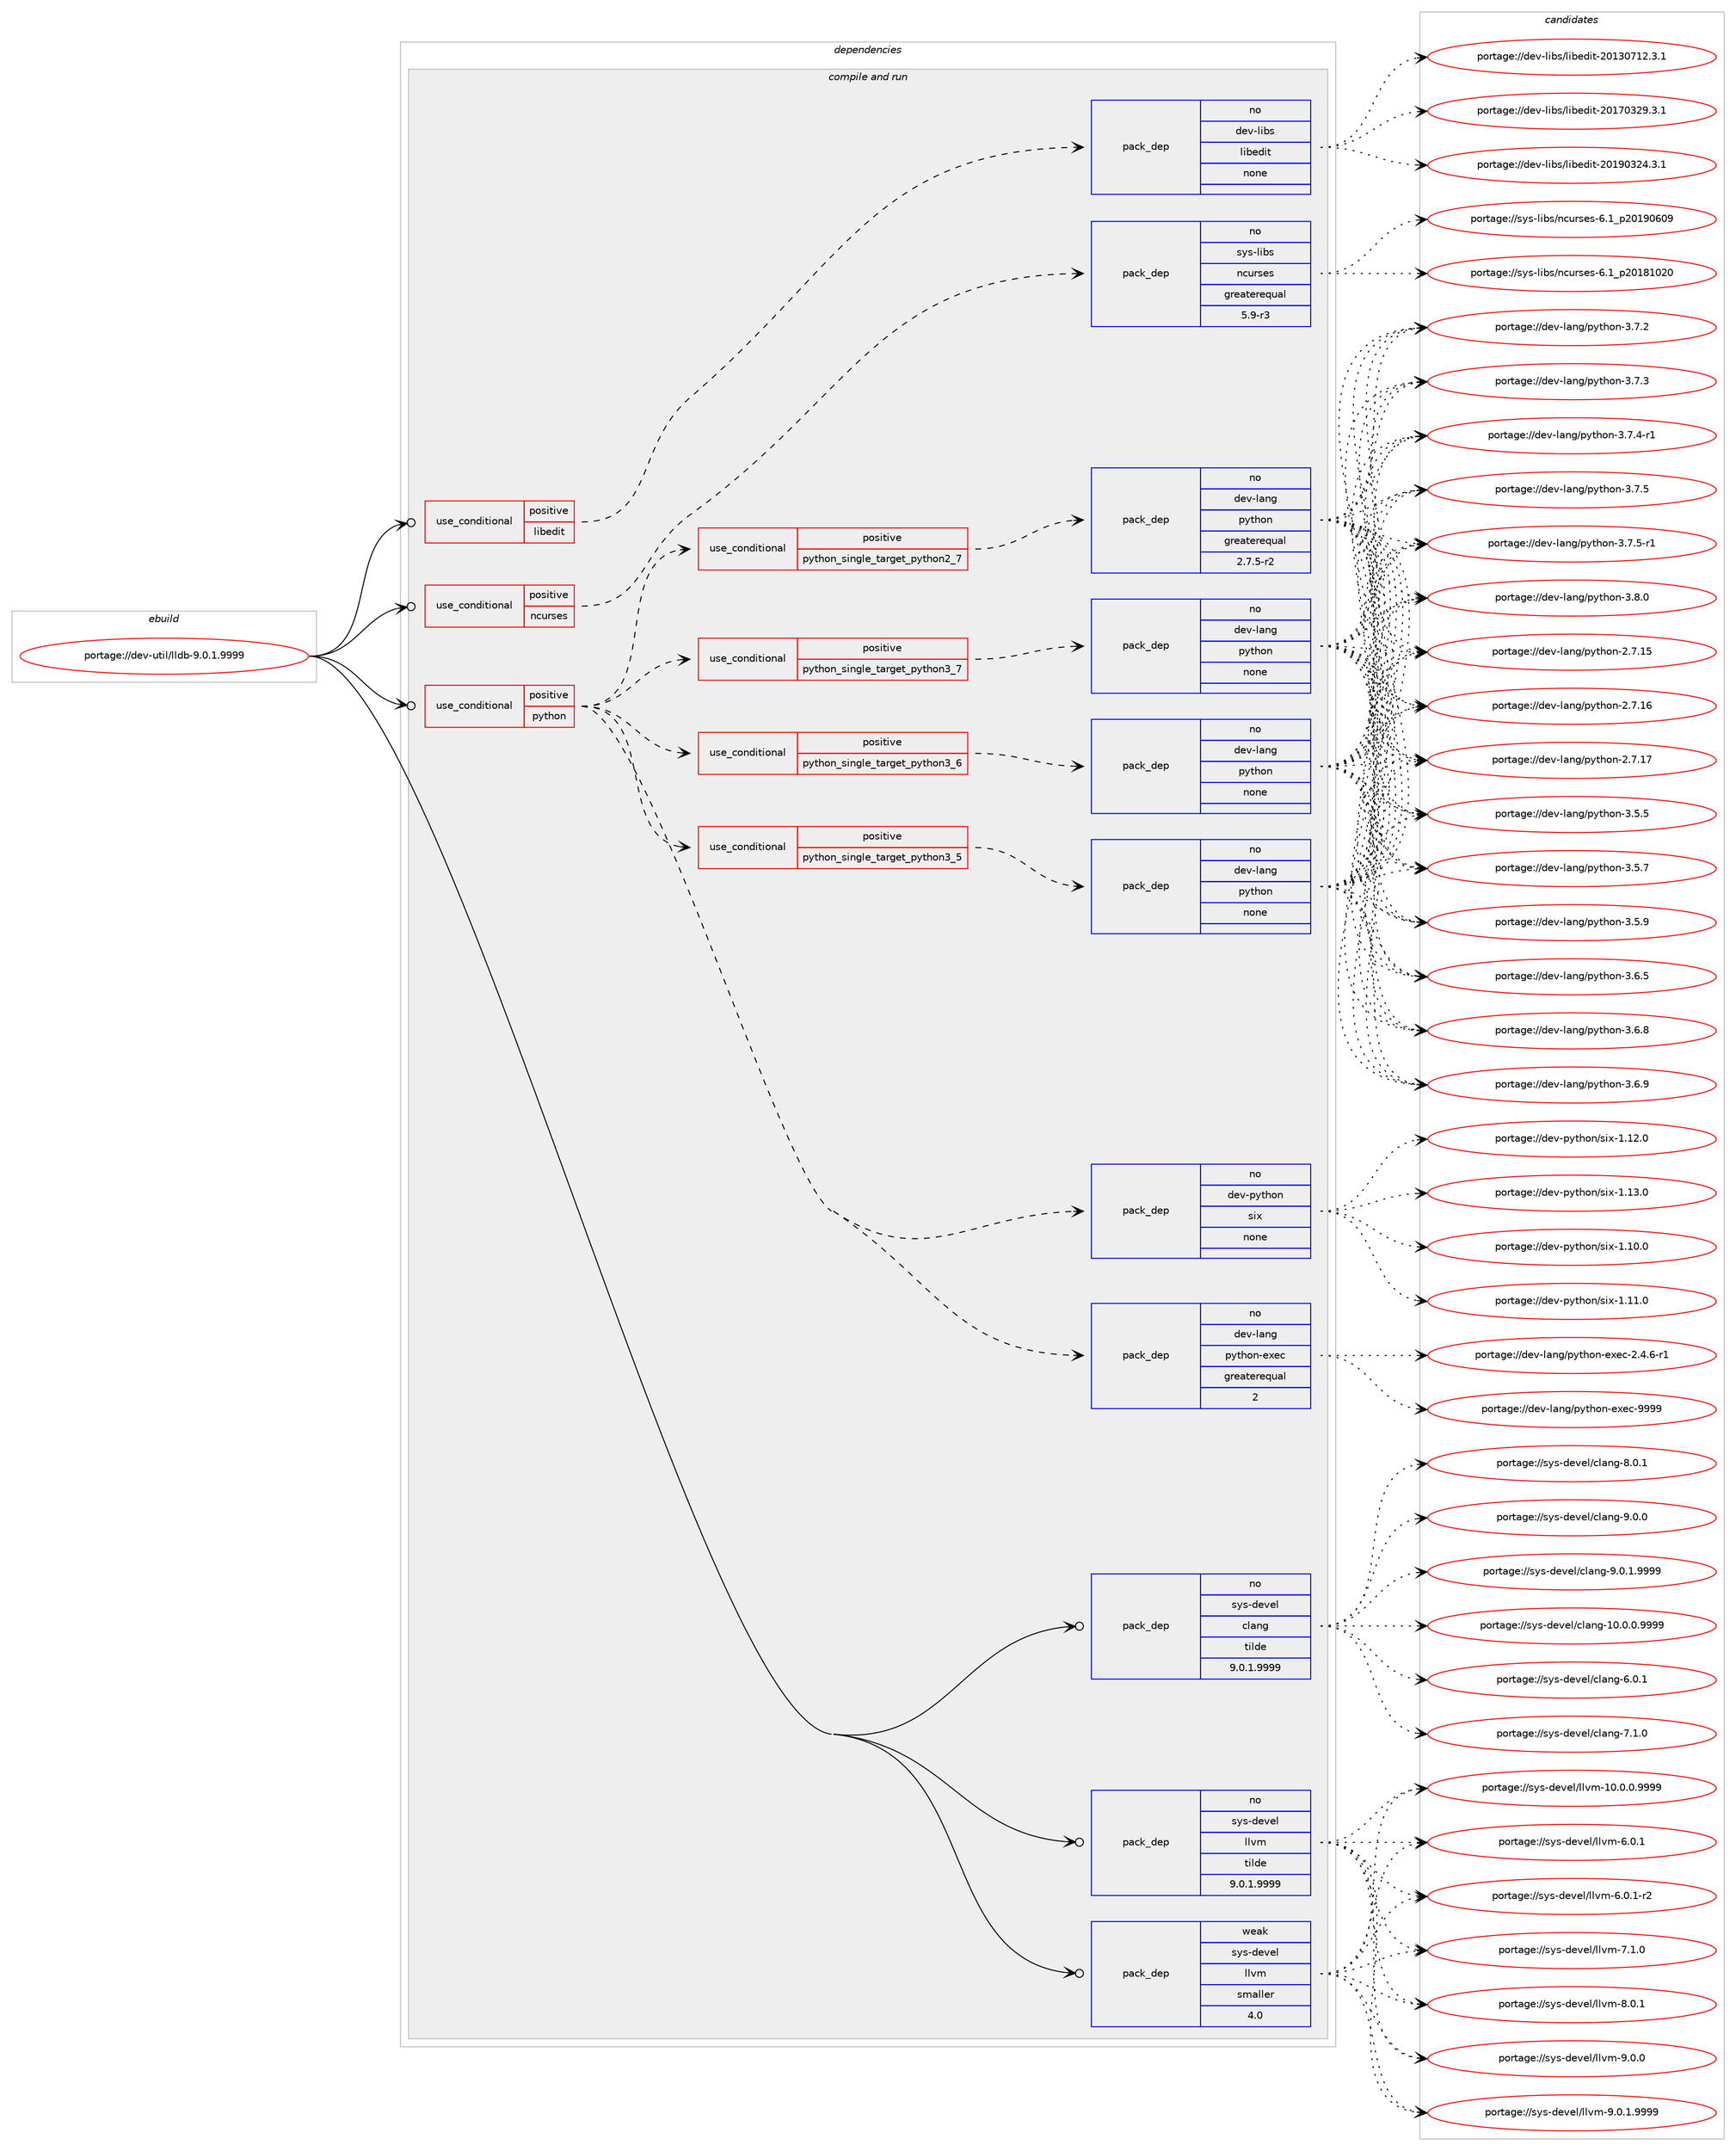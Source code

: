 digraph prolog {

# *************
# Graph options
# *************

newrank=true;
concentrate=true;
compound=true;
graph [rankdir=LR,fontname=Helvetica,fontsize=10,ranksep=1.5];#, ranksep=2.5, nodesep=0.2];
edge  [arrowhead=vee];
node  [fontname=Helvetica,fontsize=10];

# **********
# The ebuild
# **********

subgraph cluster_leftcol {
color=gray;
rank=same;
label=<<i>ebuild</i>>;
id [label="portage://dev-util/lldb-9.0.1.9999", color=red, width=4, href="../dev-util/lldb-9.0.1.9999.svg"];
}

# ****************
# The dependencies
# ****************

subgraph cluster_midcol {
color=gray;
label=<<i>dependencies</i>>;
subgraph cluster_compile {
fillcolor="#eeeeee";
style=filled;
label=<<i>compile</i>>;
}
subgraph cluster_compileandrun {
fillcolor="#eeeeee";
style=filled;
label=<<i>compile and run</i>>;
subgraph cond71448 {
dependency263705 [label=<<TABLE BORDER="0" CELLBORDER="1" CELLSPACING="0" CELLPADDING="4"><TR><TD ROWSPAN="3" CELLPADDING="10">use_conditional</TD></TR><TR><TD>positive</TD></TR><TR><TD>libedit</TD></TR></TABLE>>, shape=none, color=red];
subgraph pack188581 {
dependency263706 [label=<<TABLE BORDER="0" CELLBORDER="1" CELLSPACING="0" CELLPADDING="4" WIDTH="220"><TR><TD ROWSPAN="6" CELLPADDING="30">pack_dep</TD></TR><TR><TD WIDTH="110">no</TD></TR><TR><TD>dev-libs</TD></TR><TR><TD>libedit</TD></TR><TR><TD>none</TD></TR><TR><TD></TD></TR></TABLE>>, shape=none, color=blue];
}
dependency263705:e -> dependency263706:w [weight=20,style="dashed",arrowhead="vee"];
}
id:e -> dependency263705:w [weight=20,style="solid",arrowhead="odotvee"];
subgraph cond71449 {
dependency263707 [label=<<TABLE BORDER="0" CELLBORDER="1" CELLSPACING="0" CELLPADDING="4"><TR><TD ROWSPAN="3" CELLPADDING="10">use_conditional</TD></TR><TR><TD>positive</TD></TR><TR><TD>ncurses</TD></TR></TABLE>>, shape=none, color=red];
subgraph pack188582 {
dependency263708 [label=<<TABLE BORDER="0" CELLBORDER="1" CELLSPACING="0" CELLPADDING="4" WIDTH="220"><TR><TD ROWSPAN="6" CELLPADDING="30">pack_dep</TD></TR><TR><TD WIDTH="110">no</TD></TR><TR><TD>sys-libs</TD></TR><TR><TD>ncurses</TD></TR><TR><TD>greaterequal</TD></TR><TR><TD>5.9-r3</TD></TR></TABLE>>, shape=none, color=blue];
}
dependency263707:e -> dependency263708:w [weight=20,style="dashed",arrowhead="vee"];
}
id:e -> dependency263707:w [weight=20,style="solid",arrowhead="odotvee"];
subgraph cond71450 {
dependency263709 [label=<<TABLE BORDER="0" CELLBORDER="1" CELLSPACING="0" CELLPADDING="4"><TR><TD ROWSPAN="3" CELLPADDING="10">use_conditional</TD></TR><TR><TD>positive</TD></TR><TR><TD>python</TD></TR></TABLE>>, shape=none, color=red];
subgraph pack188583 {
dependency263710 [label=<<TABLE BORDER="0" CELLBORDER="1" CELLSPACING="0" CELLPADDING="4" WIDTH="220"><TR><TD ROWSPAN="6" CELLPADDING="30">pack_dep</TD></TR><TR><TD WIDTH="110">no</TD></TR><TR><TD>dev-python</TD></TR><TR><TD>six</TD></TR><TR><TD>none</TD></TR><TR><TD></TD></TR></TABLE>>, shape=none, color=blue];
}
dependency263709:e -> dependency263710:w [weight=20,style="dashed",arrowhead="vee"];
subgraph cond71451 {
dependency263711 [label=<<TABLE BORDER="0" CELLBORDER="1" CELLSPACING="0" CELLPADDING="4"><TR><TD ROWSPAN="3" CELLPADDING="10">use_conditional</TD></TR><TR><TD>positive</TD></TR><TR><TD>python_single_target_python2_7</TD></TR></TABLE>>, shape=none, color=red];
subgraph pack188584 {
dependency263712 [label=<<TABLE BORDER="0" CELLBORDER="1" CELLSPACING="0" CELLPADDING="4" WIDTH="220"><TR><TD ROWSPAN="6" CELLPADDING="30">pack_dep</TD></TR><TR><TD WIDTH="110">no</TD></TR><TR><TD>dev-lang</TD></TR><TR><TD>python</TD></TR><TR><TD>greaterequal</TD></TR><TR><TD>2.7.5-r2</TD></TR></TABLE>>, shape=none, color=blue];
}
dependency263711:e -> dependency263712:w [weight=20,style="dashed",arrowhead="vee"];
}
dependency263709:e -> dependency263711:w [weight=20,style="dashed",arrowhead="vee"];
subgraph cond71452 {
dependency263713 [label=<<TABLE BORDER="0" CELLBORDER="1" CELLSPACING="0" CELLPADDING="4"><TR><TD ROWSPAN="3" CELLPADDING="10">use_conditional</TD></TR><TR><TD>positive</TD></TR><TR><TD>python_single_target_python3_5</TD></TR></TABLE>>, shape=none, color=red];
subgraph pack188585 {
dependency263714 [label=<<TABLE BORDER="0" CELLBORDER="1" CELLSPACING="0" CELLPADDING="4" WIDTH="220"><TR><TD ROWSPAN="6" CELLPADDING="30">pack_dep</TD></TR><TR><TD WIDTH="110">no</TD></TR><TR><TD>dev-lang</TD></TR><TR><TD>python</TD></TR><TR><TD>none</TD></TR><TR><TD></TD></TR></TABLE>>, shape=none, color=blue];
}
dependency263713:e -> dependency263714:w [weight=20,style="dashed",arrowhead="vee"];
}
dependency263709:e -> dependency263713:w [weight=20,style="dashed",arrowhead="vee"];
subgraph cond71453 {
dependency263715 [label=<<TABLE BORDER="0" CELLBORDER="1" CELLSPACING="0" CELLPADDING="4"><TR><TD ROWSPAN="3" CELLPADDING="10">use_conditional</TD></TR><TR><TD>positive</TD></TR><TR><TD>python_single_target_python3_6</TD></TR></TABLE>>, shape=none, color=red];
subgraph pack188586 {
dependency263716 [label=<<TABLE BORDER="0" CELLBORDER="1" CELLSPACING="0" CELLPADDING="4" WIDTH="220"><TR><TD ROWSPAN="6" CELLPADDING="30">pack_dep</TD></TR><TR><TD WIDTH="110">no</TD></TR><TR><TD>dev-lang</TD></TR><TR><TD>python</TD></TR><TR><TD>none</TD></TR><TR><TD></TD></TR></TABLE>>, shape=none, color=blue];
}
dependency263715:e -> dependency263716:w [weight=20,style="dashed",arrowhead="vee"];
}
dependency263709:e -> dependency263715:w [weight=20,style="dashed",arrowhead="vee"];
subgraph cond71454 {
dependency263717 [label=<<TABLE BORDER="0" CELLBORDER="1" CELLSPACING="0" CELLPADDING="4"><TR><TD ROWSPAN="3" CELLPADDING="10">use_conditional</TD></TR><TR><TD>positive</TD></TR><TR><TD>python_single_target_python3_7</TD></TR></TABLE>>, shape=none, color=red];
subgraph pack188587 {
dependency263718 [label=<<TABLE BORDER="0" CELLBORDER="1" CELLSPACING="0" CELLPADDING="4" WIDTH="220"><TR><TD ROWSPAN="6" CELLPADDING="30">pack_dep</TD></TR><TR><TD WIDTH="110">no</TD></TR><TR><TD>dev-lang</TD></TR><TR><TD>python</TD></TR><TR><TD>none</TD></TR><TR><TD></TD></TR></TABLE>>, shape=none, color=blue];
}
dependency263717:e -> dependency263718:w [weight=20,style="dashed",arrowhead="vee"];
}
dependency263709:e -> dependency263717:w [weight=20,style="dashed",arrowhead="vee"];
subgraph pack188588 {
dependency263719 [label=<<TABLE BORDER="0" CELLBORDER="1" CELLSPACING="0" CELLPADDING="4" WIDTH="220"><TR><TD ROWSPAN="6" CELLPADDING="30">pack_dep</TD></TR><TR><TD WIDTH="110">no</TD></TR><TR><TD>dev-lang</TD></TR><TR><TD>python-exec</TD></TR><TR><TD>greaterequal</TD></TR><TR><TD>2</TD></TR></TABLE>>, shape=none, color=blue];
}
dependency263709:e -> dependency263719:w [weight=20,style="dashed",arrowhead="vee"];
}
id:e -> dependency263709:w [weight=20,style="solid",arrowhead="odotvee"];
subgraph pack188589 {
dependency263720 [label=<<TABLE BORDER="0" CELLBORDER="1" CELLSPACING="0" CELLPADDING="4" WIDTH="220"><TR><TD ROWSPAN="6" CELLPADDING="30">pack_dep</TD></TR><TR><TD WIDTH="110">no</TD></TR><TR><TD>sys-devel</TD></TR><TR><TD>clang</TD></TR><TR><TD>tilde</TD></TR><TR><TD>9.0.1.9999</TD></TR></TABLE>>, shape=none, color=blue];
}
id:e -> dependency263720:w [weight=20,style="solid",arrowhead="odotvee"];
subgraph pack188590 {
dependency263721 [label=<<TABLE BORDER="0" CELLBORDER="1" CELLSPACING="0" CELLPADDING="4" WIDTH="220"><TR><TD ROWSPAN="6" CELLPADDING="30">pack_dep</TD></TR><TR><TD WIDTH="110">no</TD></TR><TR><TD>sys-devel</TD></TR><TR><TD>llvm</TD></TR><TR><TD>tilde</TD></TR><TR><TD>9.0.1.9999</TD></TR></TABLE>>, shape=none, color=blue];
}
id:e -> dependency263721:w [weight=20,style="solid",arrowhead="odotvee"];
subgraph pack188591 {
dependency263722 [label=<<TABLE BORDER="0" CELLBORDER="1" CELLSPACING="0" CELLPADDING="4" WIDTH="220"><TR><TD ROWSPAN="6" CELLPADDING="30">pack_dep</TD></TR><TR><TD WIDTH="110">weak</TD></TR><TR><TD>sys-devel</TD></TR><TR><TD>llvm</TD></TR><TR><TD>smaller</TD></TR><TR><TD>4.0</TD></TR></TABLE>>, shape=none, color=blue];
}
id:e -> dependency263722:w [weight=20,style="solid",arrowhead="odotvee"];
}
subgraph cluster_run {
fillcolor="#eeeeee";
style=filled;
label=<<i>run</i>>;
}
}

# **************
# The candidates
# **************

subgraph cluster_choices {
rank=same;
color=gray;
label=<<i>candidates</i>>;

subgraph choice188581 {
color=black;
nodesep=1;
choiceportage1001011184510810598115471081059810110010511645504849514855495046514649 [label="portage://dev-libs/libedit-20130712.3.1", color=red, width=4,href="../dev-libs/libedit-20130712.3.1.svg"];
choiceportage1001011184510810598115471081059810110010511645504849554851505746514649 [label="portage://dev-libs/libedit-20170329.3.1", color=red, width=4,href="../dev-libs/libedit-20170329.3.1.svg"];
choiceportage1001011184510810598115471081059810110010511645504849574851505246514649 [label="portage://dev-libs/libedit-20190324.3.1", color=red, width=4,href="../dev-libs/libedit-20190324.3.1.svg"];
dependency263706:e -> choiceportage1001011184510810598115471081059810110010511645504849514855495046514649:w [style=dotted,weight="100"];
dependency263706:e -> choiceportage1001011184510810598115471081059810110010511645504849554851505746514649:w [style=dotted,weight="100"];
dependency263706:e -> choiceportage1001011184510810598115471081059810110010511645504849574851505246514649:w [style=dotted,weight="100"];
}
subgraph choice188582 {
color=black;
nodesep=1;
choiceportage1151211154510810598115471109911711411510111545544649951125048495649485048 [label="portage://sys-libs/ncurses-6.1_p20181020", color=red, width=4,href="../sys-libs/ncurses-6.1_p20181020.svg"];
choiceportage1151211154510810598115471109911711411510111545544649951125048495748544857 [label="portage://sys-libs/ncurses-6.1_p20190609", color=red, width=4,href="../sys-libs/ncurses-6.1_p20190609.svg"];
dependency263708:e -> choiceportage1151211154510810598115471109911711411510111545544649951125048495649485048:w [style=dotted,weight="100"];
dependency263708:e -> choiceportage1151211154510810598115471109911711411510111545544649951125048495748544857:w [style=dotted,weight="100"];
}
subgraph choice188583 {
color=black;
nodesep=1;
choiceportage100101118451121211161041111104711510512045494649484648 [label="portage://dev-python/six-1.10.0", color=red, width=4,href="../dev-python/six-1.10.0.svg"];
choiceportage100101118451121211161041111104711510512045494649494648 [label="portage://dev-python/six-1.11.0", color=red, width=4,href="../dev-python/six-1.11.0.svg"];
choiceportage100101118451121211161041111104711510512045494649504648 [label="portage://dev-python/six-1.12.0", color=red, width=4,href="../dev-python/six-1.12.0.svg"];
choiceportage100101118451121211161041111104711510512045494649514648 [label="portage://dev-python/six-1.13.0", color=red, width=4,href="../dev-python/six-1.13.0.svg"];
dependency263710:e -> choiceportage100101118451121211161041111104711510512045494649484648:w [style=dotted,weight="100"];
dependency263710:e -> choiceportage100101118451121211161041111104711510512045494649494648:w [style=dotted,weight="100"];
dependency263710:e -> choiceportage100101118451121211161041111104711510512045494649504648:w [style=dotted,weight="100"];
dependency263710:e -> choiceportage100101118451121211161041111104711510512045494649514648:w [style=dotted,weight="100"];
}
subgraph choice188584 {
color=black;
nodesep=1;
choiceportage10010111845108971101034711212111610411111045504655464953 [label="portage://dev-lang/python-2.7.15", color=red, width=4,href="../dev-lang/python-2.7.15.svg"];
choiceportage10010111845108971101034711212111610411111045504655464954 [label="portage://dev-lang/python-2.7.16", color=red, width=4,href="../dev-lang/python-2.7.16.svg"];
choiceportage10010111845108971101034711212111610411111045504655464955 [label="portage://dev-lang/python-2.7.17", color=red, width=4,href="../dev-lang/python-2.7.17.svg"];
choiceportage100101118451089711010347112121116104111110455146534653 [label="portage://dev-lang/python-3.5.5", color=red, width=4,href="../dev-lang/python-3.5.5.svg"];
choiceportage100101118451089711010347112121116104111110455146534655 [label="portage://dev-lang/python-3.5.7", color=red, width=4,href="../dev-lang/python-3.5.7.svg"];
choiceportage100101118451089711010347112121116104111110455146534657 [label="portage://dev-lang/python-3.5.9", color=red, width=4,href="../dev-lang/python-3.5.9.svg"];
choiceportage100101118451089711010347112121116104111110455146544653 [label="portage://dev-lang/python-3.6.5", color=red, width=4,href="../dev-lang/python-3.6.5.svg"];
choiceportage100101118451089711010347112121116104111110455146544656 [label="portage://dev-lang/python-3.6.8", color=red, width=4,href="../dev-lang/python-3.6.8.svg"];
choiceportage100101118451089711010347112121116104111110455146544657 [label="portage://dev-lang/python-3.6.9", color=red, width=4,href="../dev-lang/python-3.6.9.svg"];
choiceportage100101118451089711010347112121116104111110455146554650 [label="portage://dev-lang/python-3.7.2", color=red, width=4,href="../dev-lang/python-3.7.2.svg"];
choiceportage100101118451089711010347112121116104111110455146554651 [label="portage://dev-lang/python-3.7.3", color=red, width=4,href="../dev-lang/python-3.7.3.svg"];
choiceportage1001011184510897110103471121211161041111104551465546524511449 [label="portage://dev-lang/python-3.7.4-r1", color=red, width=4,href="../dev-lang/python-3.7.4-r1.svg"];
choiceportage100101118451089711010347112121116104111110455146554653 [label="portage://dev-lang/python-3.7.5", color=red, width=4,href="../dev-lang/python-3.7.5.svg"];
choiceportage1001011184510897110103471121211161041111104551465546534511449 [label="portage://dev-lang/python-3.7.5-r1", color=red, width=4,href="../dev-lang/python-3.7.5-r1.svg"];
choiceportage100101118451089711010347112121116104111110455146564648 [label="portage://dev-lang/python-3.8.0", color=red, width=4,href="../dev-lang/python-3.8.0.svg"];
dependency263712:e -> choiceportage10010111845108971101034711212111610411111045504655464953:w [style=dotted,weight="100"];
dependency263712:e -> choiceportage10010111845108971101034711212111610411111045504655464954:w [style=dotted,weight="100"];
dependency263712:e -> choiceportage10010111845108971101034711212111610411111045504655464955:w [style=dotted,weight="100"];
dependency263712:e -> choiceportage100101118451089711010347112121116104111110455146534653:w [style=dotted,weight="100"];
dependency263712:e -> choiceportage100101118451089711010347112121116104111110455146534655:w [style=dotted,weight="100"];
dependency263712:e -> choiceportage100101118451089711010347112121116104111110455146534657:w [style=dotted,weight="100"];
dependency263712:e -> choiceportage100101118451089711010347112121116104111110455146544653:w [style=dotted,weight="100"];
dependency263712:e -> choiceportage100101118451089711010347112121116104111110455146544656:w [style=dotted,weight="100"];
dependency263712:e -> choiceportage100101118451089711010347112121116104111110455146544657:w [style=dotted,weight="100"];
dependency263712:e -> choiceportage100101118451089711010347112121116104111110455146554650:w [style=dotted,weight="100"];
dependency263712:e -> choiceportage100101118451089711010347112121116104111110455146554651:w [style=dotted,weight="100"];
dependency263712:e -> choiceportage1001011184510897110103471121211161041111104551465546524511449:w [style=dotted,weight="100"];
dependency263712:e -> choiceportage100101118451089711010347112121116104111110455146554653:w [style=dotted,weight="100"];
dependency263712:e -> choiceportage1001011184510897110103471121211161041111104551465546534511449:w [style=dotted,weight="100"];
dependency263712:e -> choiceportage100101118451089711010347112121116104111110455146564648:w [style=dotted,weight="100"];
}
subgraph choice188585 {
color=black;
nodesep=1;
choiceportage10010111845108971101034711212111610411111045504655464953 [label="portage://dev-lang/python-2.7.15", color=red, width=4,href="../dev-lang/python-2.7.15.svg"];
choiceportage10010111845108971101034711212111610411111045504655464954 [label="portage://dev-lang/python-2.7.16", color=red, width=4,href="../dev-lang/python-2.7.16.svg"];
choiceportage10010111845108971101034711212111610411111045504655464955 [label="portage://dev-lang/python-2.7.17", color=red, width=4,href="../dev-lang/python-2.7.17.svg"];
choiceportage100101118451089711010347112121116104111110455146534653 [label="portage://dev-lang/python-3.5.5", color=red, width=4,href="../dev-lang/python-3.5.5.svg"];
choiceportage100101118451089711010347112121116104111110455146534655 [label="portage://dev-lang/python-3.5.7", color=red, width=4,href="../dev-lang/python-3.5.7.svg"];
choiceportage100101118451089711010347112121116104111110455146534657 [label="portage://dev-lang/python-3.5.9", color=red, width=4,href="../dev-lang/python-3.5.9.svg"];
choiceportage100101118451089711010347112121116104111110455146544653 [label="portage://dev-lang/python-3.6.5", color=red, width=4,href="../dev-lang/python-3.6.5.svg"];
choiceportage100101118451089711010347112121116104111110455146544656 [label="portage://dev-lang/python-3.6.8", color=red, width=4,href="../dev-lang/python-3.6.8.svg"];
choiceportage100101118451089711010347112121116104111110455146544657 [label="portage://dev-lang/python-3.6.9", color=red, width=4,href="../dev-lang/python-3.6.9.svg"];
choiceportage100101118451089711010347112121116104111110455146554650 [label="portage://dev-lang/python-3.7.2", color=red, width=4,href="../dev-lang/python-3.7.2.svg"];
choiceportage100101118451089711010347112121116104111110455146554651 [label="portage://dev-lang/python-3.7.3", color=red, width=4,href="../dev-lang/python-3.7.3.svg"];
choiceportage1001011184510897110103471121211161041111104551465546524511449 [label="portage://dev-lang/python-3.7.4-r1", color=red, width=4,href="../dev-lang/python-3.7.4-r1.svg"];
choiceportage100101118451089711010347112121116104111110455146554653 [label="portage://dev-lang/python-3.7.5", color=red, width=4,href="../dev-lang/python-3.7.5.svg"];
choiceportage1001011184510897110103471121211161041111104551465546534511449 [label="portage://dev-lang/python-3.7.5-r1", color=red, width=4,href="../dev-lang/python-3.7.5-r1.svg"];
choiceportage100101118451089711010347112121116104111110455146564648 [label="portage://dev-lang/python-3.8.0", color=red, width=4,href="../dev-lang/python-3.8.0.svg"];
dependency263714:e -> choiceportage10010111845108971101034711212111610411111045504655464953:w [style=dotted,weight="100"];
dependency263714:e -> choiceportage10010111845108971101034711212111610411111045504655464954:w [style=dotted,weight="100"];
dependency263714:e -> choiceportage10010111845108971101034711212111610411111045504655464955:w [style=dotted,weight="100"];
dependency263714:e -> choiceportage100101118451089711010347112121116104111110455146534653:w [style=dotted,weight="100"];
dependency263714:e -> choiceportage100101118451089711010347112121116104111110455146534655:w [style=dotted,weight="100"];
dependency263714:e -> choiceportage100101118451089711010347112121116104111110455146534657:w [style=dotted,weight="100"];
dependency263714:e -> choiceportage100101118451089711010347112121116104111110455146544653:w [style=dotted,weight="100"];
dependency263714:e -> choiceportage100101118451089711010347112121116104111110455146544656:w [style=dotted,weight="100"];
dependency263714:e -> choiceportage100101118451089711010347112121116104111110455146544657:w [style=dotted,weight="100"];
dependency263714:e -> choiceportage100101118451089711010347112121116104111110455146554650:w [style=dotted,weight="100"];
dependency263714:e -> choiceportage100101118451089711010347112121116104111110455146554651:w [style=dotted,weight="100"];
dependency263714:e -> choiceportage1001011184510897110103471121211161041111104551465546524511449:w [style=dotted,weight="100"];
dependency263714:e -> choiceportage100101118451089711010347112121116104111110455146554653:w [style=dotted,weight="100"];
dependency263714:e -> choiceportage1001011184510897110103471121211161041111104551465546534511449:w [style=dotted,weight="100"];
dependency263714:e -> choiceportage100101118451089711010347112121116104111110455146564648:w [style=dotted,weight="100"];
}
subgraph choice188586 {
color=black;
nodesep=1;
choiceportage10010111845108971101034711212111610411111045504655464953 [label="portage://dev-lang/python-2.7.15", color=red, width=4,href="../dev-lang/python-2.7.15.svg"];
choiceportage10010111845108971101034711212111610411111045504655464954 [label="portage://dev-lang/python-2.7.16", color=red, width=4,href="../dev-lang/python-2.7.16.svg"];
choiceportage10010111845108971101034711212111610411111045504655464955 [label="portage://dev-lang/python-2.7.17", color=red, width=4,href="../dev-lang/python-2.7.17.svg"];
choiceportage100101118451089711010347112121116104111110455146534653 [label="portage://dev-lang/python-3.5.5", color=red, width=4,href="../dev-lang/python-3.5.5.svg"];
choiceportage100101118451089711010347112121116104111110455146534655 [label="portage://dev-lang/python-3.5.7", color=red, width=4,href="../dev-lang/python-3.5.7.svg"];
choiceportage100101118451089711010347112121116104111110455146534657 [label="portage://dev-lang/python-3.5.9", color=red, width=4,href="../dev-lang/python-3.5.9.svg"];
choiceportage100101118451089711010347112121116104111110455146544653 [label="portage://dev-lang/python-3.6.5", color=red, width=4,href="../dev-lang/python-3.6.5.svg"];
choiceportage100101118451089711010347112121116104111110455146544656 [label="portage://dev-lang/python-3.6.8", color=red, width=4,href="../dev-lang/python-3.6.8.svg"];
choiceportage100101118451089711010347112121116104111110455146544657 [label="portage://dev-lang/python-3.6.9", color=red, width=4,href="../dev-lang/python-3.6.9.svg"];
choiceportage100101118451089711010347112121116104111110455146554650 [label="portage://dev-lang/python-3.7.2", color=red, width=4,href="../dev-lang/python-3.7.2.svg"];
choiceportage100101118451089711010347112121116104111110455146554651 [label="portage://dev-lang/python-3.7.3", color=red, width=4,href="../dev-lang/python-3.7.3.svg"];
choiceportage1001011184510897110103471121211161041111104551465546524511449 [label="portage://dev-lang/python-3.7.4-r1", color=red, width=4,href="../dev-lang/python-3.7.4-r1.svg"];
choiceportage100101118451089711010347112121116104111110455146554653 [label="portage://dev-lang/python-3.7.5", color=red, width=4,href="../dev-lang/python-3.7.5.svg"];
choiceportage1001011184510897110103471121211161041111104551465546534511449 [label="portage://dev-lang/python-3.7.5-r1", color=red, width=4,href="../dev-lang/python-3.7.5-r1.svg"];
choiceportage100101118451089711010347112121116104111110455146564648 [label="portage://dev-lang/python-3.8.0", color=red, width=4,href="../dev-lang/python-3.8.0.svg"];
dependency263716:e -> choiceportage10010111845108971101034711212111610411111045504655464953:w [style=dotted,weight="100"];
dependency263716:e -> choiceportage10010111845108971101034711212111610411111045504655464954:w [style=dotted,weight="100"];
dependency263716:e -> choiceportage10010111845108971101034711212111610411111045504655464955:w [style=dotted,weight="100"];
dependency263716:e -> choiceportage100101118451089711010347112121116104111110455146534653:w [style=dotted,weight="100"];
dependency263716:e -> choiceportage100101118451089711010347112121116104111110455146534655:w [style=dotted,weight="100"];
dependency263716:e -> choiceportage100101118451089711010347112121116104111110455146534657:w [style=dotted,weight="100"];
dependency263716:e -> choiceportage100101118451089711010347112121116104111110455146544653:w [style=dotted,weight="100"];
dependency263716:e -> choiceportage100101118451089711010347112121116104111110455146544656:w [style=dotted,weight="100"];
dependency263716:e -> choiceportage100101118451089711010347112121116104111110455146544657:w [style=dotted,weight="100"];
dependency263716:e -> choiceportage100101118451089711010347112121116104111110455146554650:w [style=dotted,weight="100"];
dependency263716:e -> choiceportage100101118451089711010347112121116104111110455146554651:w [style=dotted,weight="100"];
dependency263716:e -> choiceportage1001011184510897110103471121211161041111104551465546524511449:w [style=dotted,weight="100"];
dependency263716:e -> choiceportage100101118451089711010347112121116104111110455146554653:w [style=dotted,weight="100"];
dependency263716:e -> choiceportage1001011184510897110103471121211161041111104551465546534511449:w [style=dotted,weight="100"];
dependency263716:e -> choiceportage100101118451089711010347112121116104111110455146564648:w [style=dotted,weight="100"];
}
subgraph choice188587 {
color=black;
nodesep=1;
choiceportage10010111845108971101034711212111610411111045504655464953 [label="portage://dev-lang/python-2.7.15", color=red, width=4,href="../dev-lang/python-2.7.15.svg"];
choiceportage10010111845108971101034711212111610411111045504655464954 [label="portage://dev-lang/python-2.7.16", color=red, width=4,href="../dev-lang/python-2.7.16.svg"];
choiceportage10010111845108971101034711212111610411111045504655464955 [label="portage://dev-lang/python-2.7.17", color=red, width=4,href="../dev-lang/python-2.7.17.svg"];
choiceportage100101118451089711010347112121116104111110455146534653 [label="portage://dev-lang/python-3.5.5", color=red, width=4,href="../dev-lang/python-3.5.5.svg"];
choiceportage100101118451089711010347112121116104111110455146534655 [label="portage://dev-lang/python-3.5.7", color=red, width=4,href="../dev-lang/python-3.5.7.svg"];
choiceportage100101118451089711010347112121116104111110455146534657 [label="portage://dev-lang/python-3.5.9", color=red, width=4,href="../dev-lang/python-3.5.9.svg"];
choiceportage100101118451089711010347112121116104111110455146544653 [label="portage://dev-lang/python-3.6.5", color=red, width=4,href="../dev-lang/python-3.6.5.svg"];
choiceportage100101118451089711010347112121116104111110455146544656 [label="portage://dev-lang/python-3.6.8", color=red, width=4,href="../dev-lang/python-3.6.8.svg"];
choiceportage100101118451089711010347112121116104111110455146544657 [label="portage://dev-lang/python-3.6.9", color=red, width=4,href="../dev-lang/python-3.6.9.svg"];
choiceportage100101118451089711010347112121116104111110455146554650 [label="portage://dev-lang/python-3.7.2", color=red, width=4,href="../dev-lang/python-3.7.2.svg"];
choiceportage100101118451089711010347112121116104111110455146554651 [label="portage://dev-lang/python-3.7.3", color=red, width=4,href="../dev-lang/python-3.7.3.svg"];
choiceportage1001011184510897110103471121211161041111104551465546524511449 [label="portage://dev-lang/python-3.7.4-r1", color=red, width=4,href="../dev-lang/python-3.7.4-r1.svg"];
choiceportage100101118451089711010347112121116104111110455146554653 [label="portage://dev-lang/python-3.7.5", color=red, width=4,href="../dev-lang/python-3.7.5.svg"];
choiceportage1001011184510897110103471121211161041111104551465546534511449 [label="portage://dev-lang/python-3.7.5-r1", color=red, width=4,href="../dev-lang/python-3.7.5-r1.svg"];
choiceportage100101118451089711010347112121116104111110455146564648 [label="portage://dev-lang/python-3.8.0", color=red, width=4,href="../dev-lang/python-3.8.0.svg"];
dependency263718:e -> choiceportage10010111845108971101034711212111610411111045504655464953:w [style=dotted,weight="100"];
dependency263718:e -> choiceportage10010111845108971101034711212111610411111045504655464954:w [style=dotted,weight="100"];
dependency263718:e -> choiceportage10010111845108971101034711212111610411111045504655464955:w [style=dotted,weight="100"];
dependency263718:e -> choiceportage100101118451089711010347112121116104111110455146534653:w [style=dotted,weight="100"];
dependency263718:e -> choiceportage100101118451089711010347112121116104111110455146534655:w [style=dotted,weight="100"];
dependency263718:e -> choiceportage100101118451089711010347112121116104111110455146534657:w [style=dotted,weight="100"];
dependency263718:e -> choiceportage100101118451089711010347112121116104111110455146544653:w [style=dotted,weight="100"];
dependency263718:e -> choiceportage100101118451089711010347112121116104111110455146544656:w [style=dotted,weight="100"];
dependency263718:e -> choiceportage100101118451089711010347112121116104111110455146544657:w [style=dotted,weight="100"];
dependency263718:e -> choiceportage100101118451089711010347112121116104111110455146554650:w [style=dotted,weight="100"];
dependency263718:e -> choiceportage100101118451089711010347112121116104111110455146554651:w [style=dotted,weight="100"];
dependency263718:e -> choiceportage1001011184510897110103471121211161041111104551465546524511449:w [style=dotted,weight="100"];
dependency263718:e -> choiceportage100101118451089711010347112121116104111110455146554653:w [style=dotted,weight="100"];
dependency263718:e -> choiceportage1001011184510897110103471121211161041111104551465546534511449:w [style=dotted,weight="100"];
dependency263718:e -> choiceportage100101118451089711010347112121116104111110455146564648:w [style=dotted,weight="100"];
}
subgraph choice188588 {
color=black;
nodesep=1;
choiceportage10010111845108971101034711212111610411111045101120101994550465246544511449 [label="portage://dev-lang/python-exec-2.4.6-r1", color=red, width=4,href="../dev-lang/python-exec-2.4.6-r1.svg"];
choiceportage10010111845108971101034711212111610411111045101120101994557575757 [label="portage://dev-lang/python-exec-9999", color=red, width=4,href="../dev-lang/python-exec-9999.svg"];
dependency263719:e -> choiceportage10010111845108971101034711212111610411111045101120101994550465246544511449:w [style=dotted,weight="100"];
dependency263719:e -> choiceportage10010111845108971101034711212111610411111045101120101994557575757:w [style=dotted,weight="100"];
}
subgraph choice188589 {
color=black;
nodesep=1;
choiceportage11512111545100101118101108479910897110103454948464846484657575757 [label="portage://sys-devel/clang-10.0.0.9999", color=red, width=4,href="../sys-devel/clang-10.0.0.9999.svg"];
choiceportage11512111545100101118101108479910897110103455446484649 [label="portage://sys-devel/clang-6.0.1", color=red, width=4,href="../sys-devel/clang-6.0.1.svg"];
choiceportage11512111545100101118101108479910897110103455546494648 [label="portage://sys-devel/clang-7.1.0", color=red, width=4,href="../sys-devel/clang-7.1.0.svg"];
choiceportage11512111545100101118101108479910897110103455646484649 [label="portage://sys-devel/clang-8.0.1", color=red, width=4,href="../sys-devel/clang-8.0.1.svg"];
choiceportage11512111545100101118101108479910897110103455746484648 [label="portage://sys-devel/clang-9.0.0", color=red, width=4,href="../sys-devel/clang-9.0.0.svg"];
choiceportage115121115451001011181011084799108971101034557464846494657575757 [label="portage://sys-devel/clang-9.0.1.9999", color=red, width=4,href="../sys-devel/clang-9.0.1.9999.svg"];
dependency263720:e -> choiceportage11512111545100101118101108479910897110103454948464846484657575757:w [style=dotted,weight="100"];
dependency263720:e -> choiceportage11512111545100101118101108479910897110103455446484649:w [style=dotted,weight="100"];
dependency263720:e -> choiceportage11512111545100101118101108479910897110103455546494648:w [style=dotted,weight="100"];
dependency263720:e -> choiceportage11512111545100101118101108479910897110103455646484649:w [style=dotted,weight="100"];
dependency263720:e -> choiceportage11512111545100101118101108479910897110103455746484648:w [style=dotted,weight="100"];
dependency263720:e -> choiceportage115121115451001011181011084799108971101034557464846494657575757:w [style=dotted,weight="100"];
}
subgraph choice188590 {
color=black;
nodesep=1;
choiceportage1151211154510010111810110847108108118109454948464846484657575757 [label="portage://sys-devel/llvm-10.0.0.9999", color=red, width=4,href="../sys-devel/llvm-10.0.0.9999.svg"];
choiceportage1151211154510010111810110847108108118109455446484649 [label="portage://sys-devel/llvm-6.0.1", color=red, width=4,href="../sys-devel/llvm-6.0.1.svg"];
choiceportage11512111545100101118101108471081081181094554464846494511450 [label="portage://sys-devel/llvm-6.0.1-r2", color=red, width=4,href="../sys-devel/llvm-6.0.1-r2.svg"];
choiceportage1151211154510010111810110847108108118109455546494648 [label="portage://sys-devel/llvm-7.1.0", color=red, width=4,href="../sys-devel/llvm-7.1.0.svg"];
choiceportage1151211154510010111810110847108108118109455646484649 [label="portage://sys-devel/llvm-8.0.1", color=red, width=4,href="../sys-devel/llvm-8.0.1.svg"];
choiceportage1151211154510010111810110847108108118109455746484648 [label="portage://sys-devel/llvm-9.0.0", color=red, width=4,href="../sys-devel/llvm-9.0.0.svg"];
choiceportage11512111545100101118101108471081081181094557464846494657575757 [label="portage://sys-devel/llvm-9.0.1.9999", color=red, width=4,href="../sys-devel/llvm-9.0.1.9999.svg"];
dependency263721:e -> choiceportage1151211154510010111810110847108108118109454948464846484657575757:w [style=dotted,weight="100"];
dependency263721:e -> choiceportage1151211154510010111810110847108108118109455446484649:w [style=dotted,weight="100"];
dependency263721:e -> choiceportage11512111545100101118101108471081081181094554464846494511450:w [style=dotted,weight="100"];
dependency263721:e -> choiceportage1151211154510010111810110847108108118109455546494648:w [style=dotted,weight="100"];
dependency263721:e -> choiceportage1151211154510010111810110847108108118109455646484649:w [style=dotted,weight="100"];
dependency263721:e -> choiceportage1151211154510010111810110847108108118109455746484648:w [style=dotted,weight="100"];
dependency263721:e -> choiceportage11512111545100101118101108471081081181094557464846494657575757:w [style=dotted,weight="100"];
}
subgraph choice188591 {
color=black;
nodesep=1;
choiceportage1151211154510010111810110847108108118109454948464846484657575757 [label="portage://sys-devel/llvm-10.0.0.9999", color=red, width=4,href="../sys-devel/llvm-10.0.0.9999.svg"];
choiceportage1151211154510010111810110847108108118109455446484649 [label="portage://sys-devel/llvm-6.0.1", color=red, width=4,href="../sys-devel/llvm-6.0.1.svg"];
choiceportage11512111545100101118101108471081081181094554464846494511450 [label="portage://sys-devel/llvm-6.0.1-r2", color=red, width=4,href="../sys-devel/llvm-6.0.1-r2.svg"];
choiceportage1151211154510010111810110847108108118109455546494648 [label="portage://sys-devel/llvm-7.1.0", color=red, width=4,href="../sys-devel/llvm-7.1.0.svg"];
choiceportage1151211154510010111810110847108108118109455646484649 [label="portage://sys-devel/llvm-8.0.1", color=red, width=4,href="../sys-devel/llvm-8.0.1.svg"];
choiceportage1151211154510010111810110847108108118109455746484648 [label="portage://sys-devel/llvm-9.0.0", color=red, width=4,href="../sys-devel/llvm-9.0.0.svg"];
choiceportage11512111545100101118101108471081081181094557464846494657575757 [label="portage://sys-devel/llvm-9.0.1.9999", color=red, width=4,href="../sys-devel/llvm-9.0.1.9999.svg"];
dependency263722:e -> choiceportage1151211154510010111810110847108108118109454948464846484657575757:w [style=dotted,weight="100"];
dependency263722:e -> choiceportage1151211154510010111810110847108108118109455446484649:w [style=dotted,weight="100"];
dependency263722:e -> choiceportage11512111545100101118101108471081081181094554464846494511450:w [style=dotted,weight="100"];
dependency263722:e -> choiceportage1151211154510010111810110847108108118109455546494648:w [style=dotted,weight="100"];
dependency263722:e -> choiceportage1151211154510010111810110847108108118109455646484649:w [style=dotted,weight="100"];
dependency263722:e -> choiceportage1151211154510010111810110847108108118109455746484648:w [style=dotted,weight="100"];
dependency263722:e -> choiceportage11512111545100101118101108471081081181094557464846494657575757:w [style=dotted,weight="100"];
}
}

}
